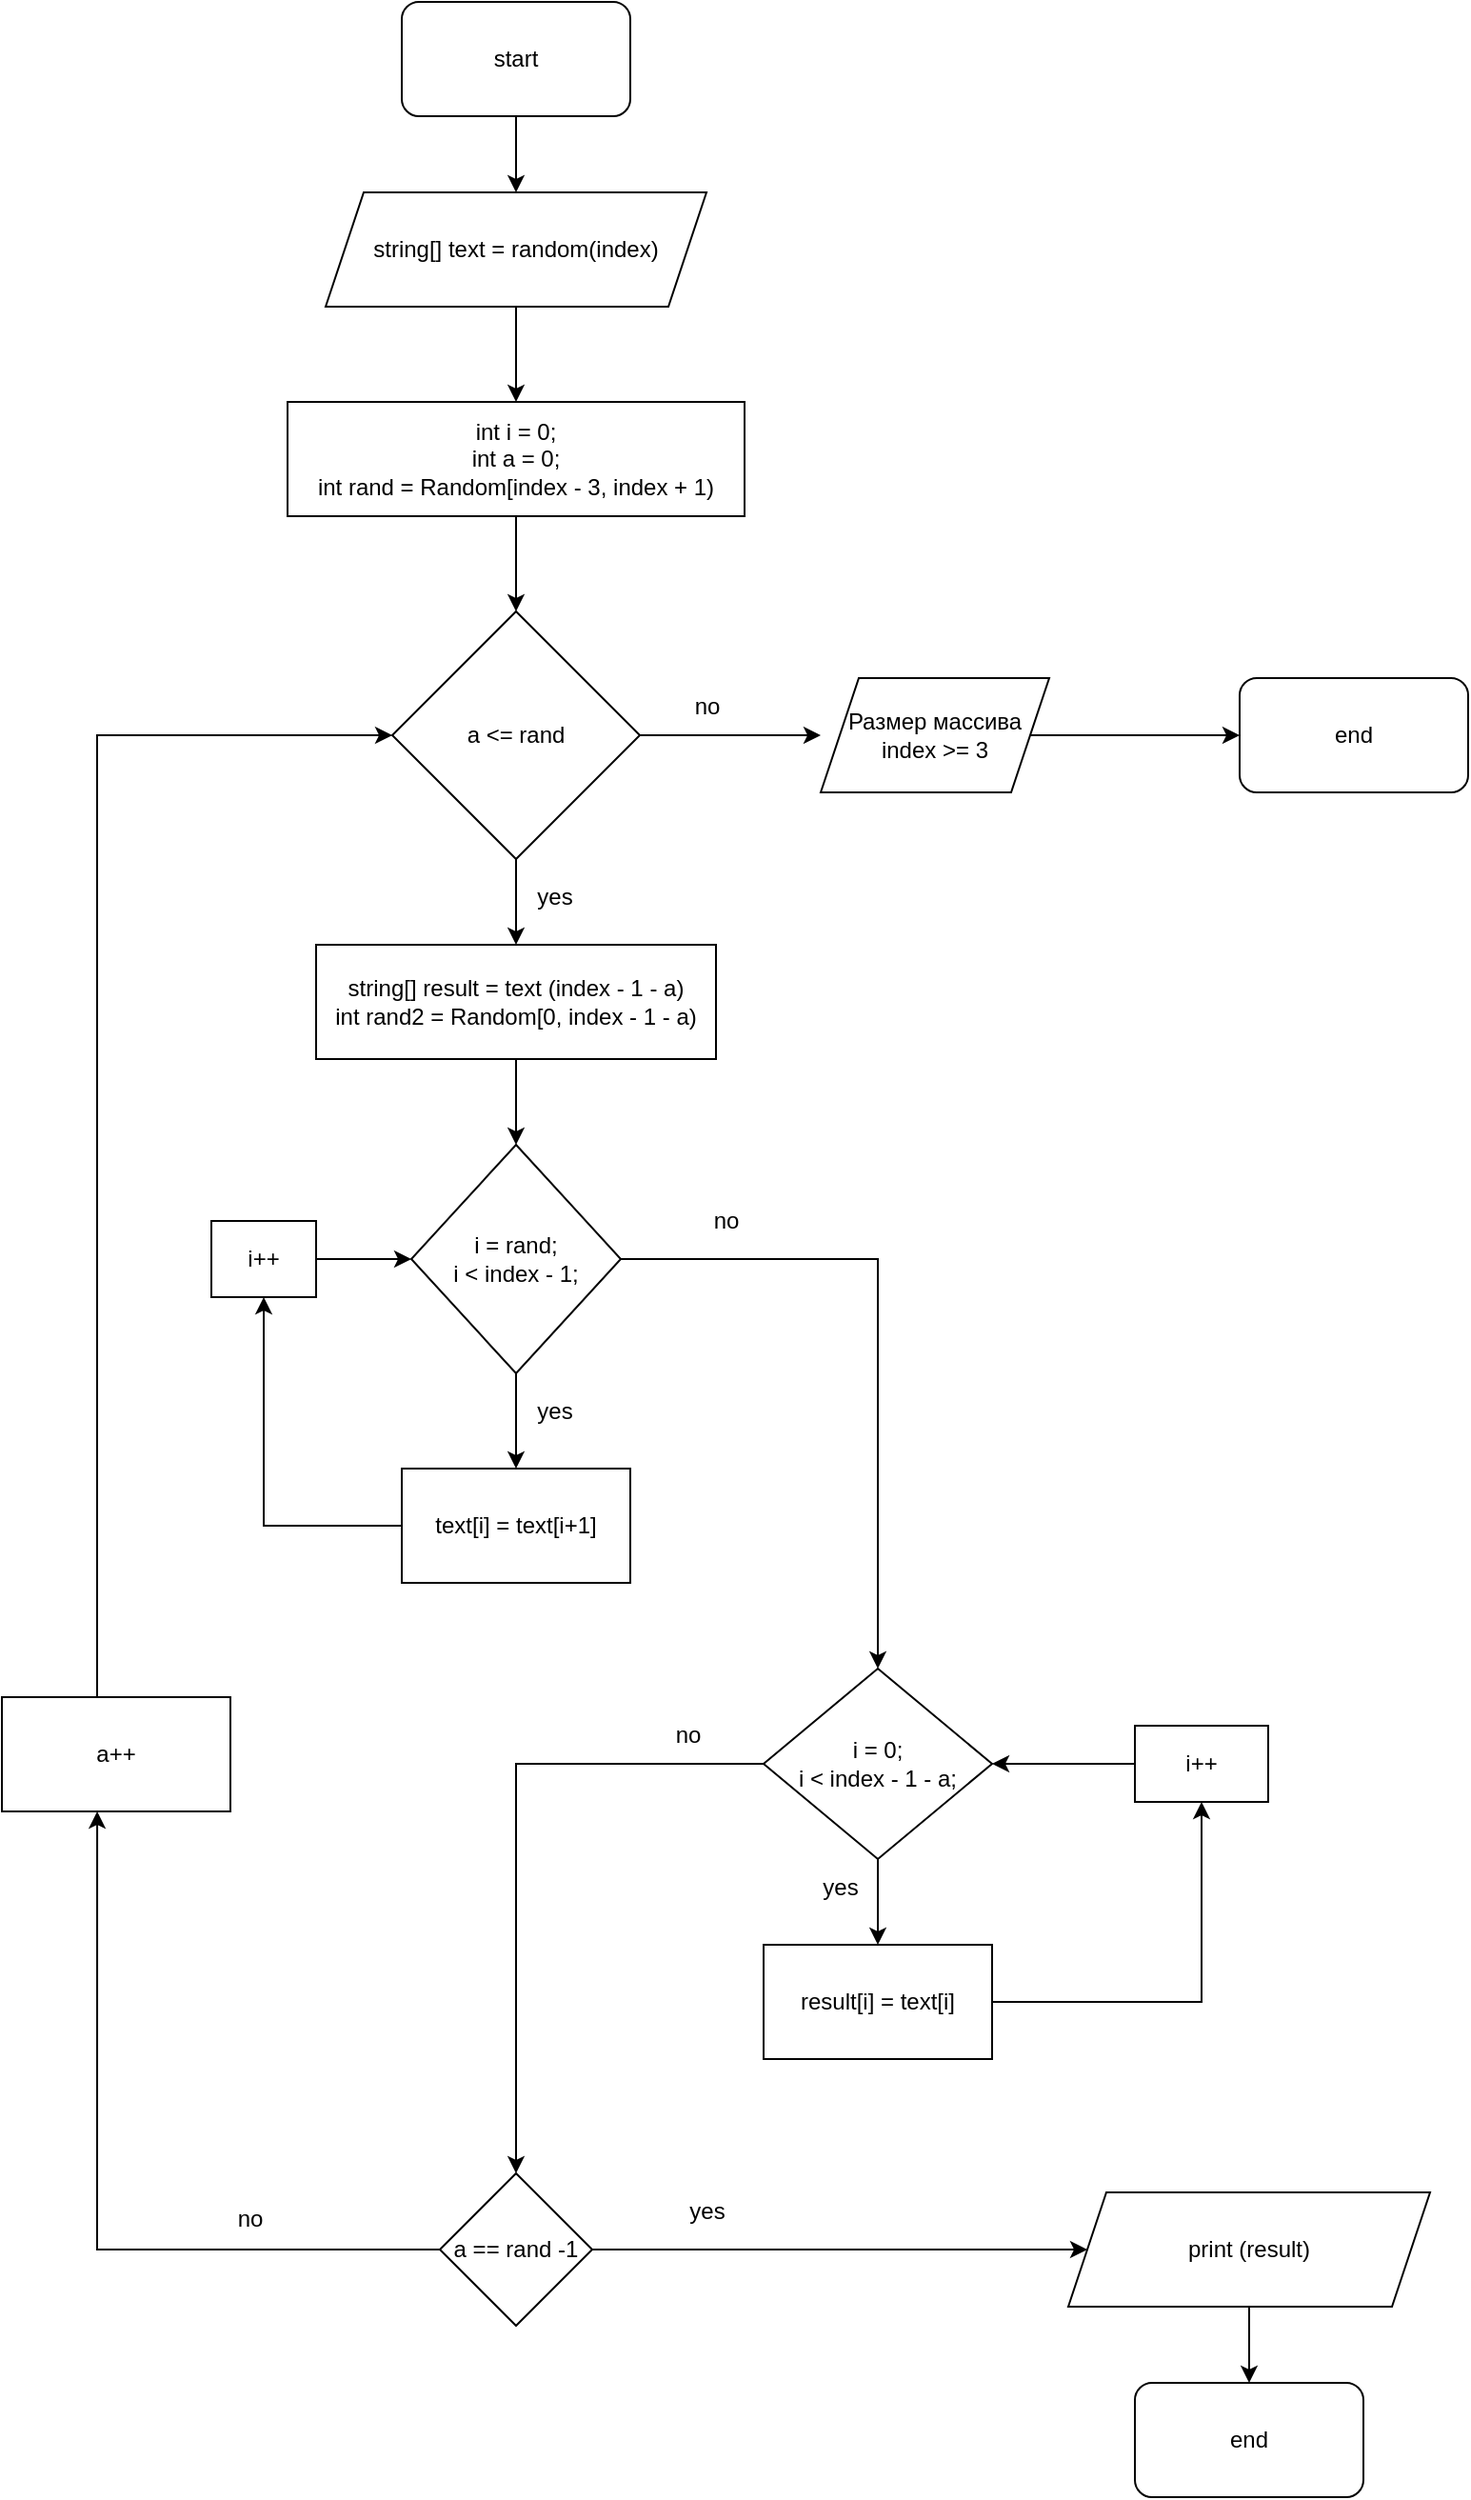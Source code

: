 <mxfile version="20.6.2" type="device"><diagram id="C5RBs43oDa-KdzZeNtuy" name="Page-1"><mxGraphModel dx="1038" dy="1796" grid="1" gridSize="10" guides="1" tooltips="1" connect="1" arrows="1" fold="1" page="1" pageScale="1" pageWidth="827" pageHeight="1169" math="0" shadow="0"><root><mxCell id="WIyWlLk6GJQsqaUBKTNV-0"/><mxCell id="WIyWlLk6GJQsqaUBKTNV-1" parent="WIyWlLk6GJQsqaUBKTNV-0"/><mxCell id="HmZwVIkGSu6WYjxL9zUu-18" style="edgeStyle=orthogonalEdgeStyle;rounded=0;orthogonalLoop=1;jettySize=auto;html=1;entryX=0.5;entryY=0;entryDx=0;entryDy=0;" edge="1" parent="WIyWlLk6GJQsqaUBKTNV-1" source="HmZwVIkGSu6WYjxL9zUu-0" target="HmZwVIkGSu6WYjxL9zUu-14"><mxGeometry relative="1" as="geometry"/></mxCell><mxCell id="HmZwVIkGSu6WYjxL9zUu-0" value="string[] text = random(index)" style="shape=parallelogram;perimeter=parallelogramPerimeter;whiteSpace=wrap;html=1;fixedSize=1;" vertex="1" parent="WIyWlLk6GJQsqaUBKTNV-1"><mxGeometry x="200" y="90" width="200" height="60" as="geometry"/></mxCell><mxCell id="HmZwVIkGSu6WYjxL9zUu-20" style="edgeStyle=orthogonalEdgeStyle;rounded=0;orthogonalLoop=1;jettySize=auto;html=1;entryX=0.5;entryY=0;entryDx=0;entryDy=0;" edge="1" parent="WIyWlLk6GJQsqaUBKTNV-1" source="HmZwVIkGSu6WYjxL9zUu-2" target="HmZwVIkGSu6WYjxL9zUu-13"><mxGeometry relative="1" as="geometry"/></mxCell><mxCell id="HmZwVIkGSu6WYjxL9zUu-50" style="edgeStyle=orthogonalEdgeStyle;rounded=0;orthogonalLoop=1;jettySize=auto;html=1;entryX=0;entryY=0.5;entryDx=0;entryDy=0;" edge="1" parent="WIyWlLk6GJQsqaUBKTNV-1" source="HmZwVIkGSu6WYjxL9zUu-2"><mxGeometry relative="1" as="geometry"><mxPoint x="460" y="375" as="targetPoint"/></mxGeometry></mxCell><mxCell id="HmZwVIkGSu6WYjxL9zUu-2" value="a &amp;lt;= rand" style="rhombus;whiteSpace=wrap;html=1;" vertex="1" parent="WIyWlLk6GJQsqaUBKTNV-1"><mxGeometry x="235" y="310" width="130" height="130" as="geometry"/></mxCell><mxCell id="HmZwVIkGSu6WYjxL9zUu-36" style="edgeStyle=orthogonalEdgeStyle;rounded=0;orthogonalLoop=1;jettySize=auto;html=1;entryX=0.5;entryY=0;entryDx=0;entryDy=0;" edge="1" parent="WIyWlLk6GJQsqaUBKTNV-1" source="HmZwVIkGSu6WYjxL9zUu-3" target="HmZwVIkGSu6WYjxL9zUu-35"><mxGeometry relative="1" as="geometry"/></mxCell><mxCell id="HmZwVIkGSu6WYjxL9zUu-3" value="print (result)" style="shape=parallelogram;perimeter=parallelogramPerimeter;whiteSpace=wrap;html=1;fixedSize=1;" vertex="1" parent="WIyWlLk6GJQsqaUBKTNV-1"><mxGeometry x="590" y="1140" width="190" height="60" as="geometry"/></mxCell><mxCell id="HmZwVIkGSu6WYjxL9zUu-28" style="edgeStyle=orthogonalEdgeStyle;rounded=0;orthogonalLoop=1;jettySize=auto;html=1;entryX=0.5;entryY=0;entryDx=0;entryDy=0;" edge="1" parent="WIyWlLk6GJQsqaUBKTNV-1" source="HmZwVIkGSu6WYjxL9zUu-5" target="HmZwVIkGSu6WYjxL9zUu-12"><mxGeometry relative="1" as="geometry"/></mxCell><mxCell id="HmZwVIkGSu6WYjxL9zUu-41" style="edgeStyle=orthogonalEdgeStyle;rounded=0;orthogonalLoop=1;jettySize=auto;html=1;entryX=0.5;entryY=0;entryDx=0;entryDy=0;" edge="1" parent="WIyWlLk6GJQsqaUBKTNV-1" source="HmZwVIkGSu6WYjxL9zUu-5" target="HmZwVIkGSu6WYjxL9zUu-7"><mxGeometry relative="1" as="geometry"/></mxCell><mxCell id="HmZwVIkGSu6WYjxL9zUu-5" value="i = rand;&lt;br&gt;i &amp;lt; index - 1;" style="rhombus;whiteSpace=wrap;html=1;" vertex="1" parent="WIyWlLk6GJQsqaUBKTNV-1"><mxGeometry x="245" y="590" width="110" height="120" as="geometry"/></mxCell><mxCell id="HmZwVIkGSu6WYjxL9zUu-26" style="edgeStyle=orthogonalEdgeStyle;rounded=0;orthogonalLoop=1;jettySize=auto;html=1;entryX=0.5;entryY=0;entryDx=0;entryDy=0;" edge="1" parent="WIyWlLk6GJQsqaUBKTNV-1" source="HmZwVIkGSu6WYjxL9zUu-7" target="HmZwVIkGSu6WYjxL9zUu-11"><mxGeometry relative="1" as="geometry"/></mxCell><mxCell id="HmZwVIkGSu6WYjxL9zUu-7" value="i = 0;&lt;br&gt;i &amp;lt; index - 1 - a;" style="rhombus;whiteSpace=wrap;html=1;" vertex="1" parent="WIyWlLk6GJQsqaUBKTNV-1"><mxGeometry x="430" y="865" width="120" height="100" as="geometry"/></mxCell><mxCell id="HmZwVIkGSu6WYjxL9zUu-23" style="edgeStyle=orthogonalEdgeStyle;rounded=0;orthogonalLoop=1;jettySize=auto;html=1;entryX=0.417;entryY=1;entryDx=0;entryDy=0;entryPerimeter=0;" edge="1" parent="WIyWlLk6GJQsqaUBKTNV-1" source="HmZwVIkGSu6WYjxL9zUu-10" target="HmZwVIkGSu6WYjxL9zUu-21"><mxGeometry relative="1" as="geometry"/></mxCell><mxCell id="HmZwVIkGSu6WYjxL9zUu-34" style="edgeStyle=orthogonalEdgeStyle;rounded=0;orthogonalLoop=1;jettySize=auto;html=1;entryX=0;entryY=0.5;entryDx=0;entryDy=0;" edge="1" parent="WIyWlLk6GJQsqaUBKTNV-1" source="HmZwVIkGSu6WYjxL9zUu-10" target="HmZwVIkGSu6WYjxL9zUu-3"><mxGeometry relative="1" as="geometry"/></mxCell><mxCell id="HmZwVIkGSu6WYjxL9zUu-10" value="a == rand -1" style="rhombus;whiteSpace=wrap;html=1;" vertex="1" parent="WIyWlLk6GJQsqaUBKTNV-1"><mxGeometry x="260" y="1130" width="80" height="80" as="geometry"/></mxCell><mxCell id="HmZwVIkGSu6WYjxL9zUu-25" style="edgeStyle=orthogonalEdgeStyle;rounded=0;orthogonalLoop=1;jettySize=auto;html=1;entryX=0.5;entryY=0;entryDx=0;entryDy=0;exitX=0;exitY=0.5;exitDx=0;exitDy=0;" edge="1" parent="WIyWlLk6GJQsqaUBKTNV-1" source="HmZwVIkGSu6WYjxL9zUu-7" target="HmZwVIkGSu6WYjxL9zUu-10"><mxGeometry relative="1" as="geometry"/></mxCell><mxCell id="HmZwVIkGSu6WYjxL9zUu-45" style="edgeStyle=orthogonalEdgeStyle;rounded=0;orthogonalLoop=1;jettySize=auto;html=1;entryX=0.5;entryY=1;entryDx=0;entryDy=0;" edge="1" parent="WIyWlLk6GJQsqaUBKTNV-1" source="HmZwVIkGSu6WYjxL9zUu-11" target="HmZwVIkGSu6WYjxL9zUu-43"><mxGeometry relative="1" as="geometry"><mxPoint x="660" y="970" as="targetPoint"/></mxGeometry></mxCell><mxCell id="HmZwVIkGSu6WYjxL9zUu-11" value="result[i] = text[i]" style="rounded=0;whiteSpace=wrap;html=1;" vertex="1" parent="WIyWlLk6GJQsqaUBKTNV-1"><mxGeometry x="430" y="1010" width="120" height="60" as="geometry"/></mxCell><mxCell id="HmZwVIkGSu6WYjxL9zUu-39" style="edgeStyle=orthogonalEdgeStyle;rounded=0;orthogonalLoop=1;jettySize=auto;html=1;entryX=0.5;entryY=1;entryDx=0;entryDy=0;" edge="1" parent="WIyWlLk6GJQsqaUBKTNV-1" source="HmZwVIkGSu6WYjxL9zUu-12" target="HmZwVIkGSu6WYjxL9zUu-38"><mxGeometry relative="1" as="geometry"/></mxCell><mxCell id="HmZwVIkGSu6WYjxL9zUu-12" value="text[i] = text[i+1]" style="rounded=0;whiteSpace=wrap;html=1;" vertex="1" parent="WIyWlLk6GJQsqaUBKTNV-1"><mxGeometry x="240" y="760" width="120" height="60" as="geometry"/></mxCell><mxCell id="HmZwVIkGSu6WYjxL9zUu-29" style="edgeStyle=orthogonalEdgeStyle;rounded=0;orthogonalLoop=1;jettySize=auto;html=1;entryX=0.5;entryY=0;entryDx=0;entryDy=0;" edge="1" parent="WIyWlLk6GJQsqaUBKTNV-1" source="HmZwVIkGSu6WYjxL9zUu-13" target="HmZwVIkGSu6WYjxL9zUu-5"><mxGeometry relative="1" as="geometry"/></mxCell><mxCell id="HmZwVIkGSu6WYjxL9zUu-13" value="string[] result = text (index - 1 - a)&lt;br&gt;int rand2 = Random[0, index - 1 - a)" style="rounded=0;whiteSpace=wrap;html=1;" vertex="1" parent="WIyWlLk6GJQsqaUBKTNV-1"><mxGeometry x="195" y="485" width="210" height="60" as="geometry"/></mxCell><mxCell id="HmZwVIkGSu6WYjxL9zUu-19" style="edgeStyle=orthogonalEdgeStyle;rounded=0;orthogonalLoop=1;jettySize=auto;html=1;entryX=0.5;entryY=0;entryDx=0;entryDy=0;" edge="1" parent="WIyWlLk6GJQsqaUBKTNV-1" source="HmZwVIkGSu6WYjxL9zUu-14" target="HmZwVIkGSu6WYjxL9zUu-2"><mxGeometry relative="1" as="geometry"/></mxCell><mxCell id="HmZwVIkGSu6WYjxL9zUu-14" value="int i = 0;&lt;br&gt;int a = 0;&lt;br&gt;int rand = Random[index - 3, index + 1)" style="rounded=0;whiteSpace=wrap;html=1;" vertex="1" parent="WIyWlLk6GJQsqaUBKTNV-1"><mxGeometry x="180" y="200" width="240" height="60" as="geometry"/></mxCell><mxCell id="HmZwVIkGSu6WYjxL9zUu-17" style="edgeStyle=orthogonalEdgeStyle;rounded=0;orthogonalLoop=1;jettySize=auto;html=1;" edge="1" parent="WIyWlLk6GJQsqaUBKTNV-1" source="HmZwVIkGSu6WYjxL9zUu-15" target="HmZwVIkGSu6WYjxL9zUu-0"><mxGeometry relative="1" as="geometry"/></mxCell><mxCell id="HmZwVIkGSu6WYjxL9zUu-15" value="start" style="rounded=1;whiteSpace=wrap;html=1;" vertex="1" parent="WIyWlLk6GJQsqaUBKTNV-1"><mxGeometry x="240" y="-10" width="120" height="60" as="geometry"/></mxCell><mxCell id="HmZwVIkGSu6WYjxL9zUu-22" style="edgeStyle=orthogonalEdgeStyle;rounded=0;orthogonalLoop=1;jettySize=auto;html=1;entryX=0;entryY=0.5;entryDx=0;entryDy=0;" edge="1" parent="WIyWlLk6GJQsqaUBKTNV-1" source="HmZwVIkGSu6WYjxL9zUu-21" target="HmZwVIkGSu6WYjxL9zUu-2"><mxGeometry relative="1" as="geometry"><Array as="points"><mxPoint x="80" y="375"/></Array></mxGeometry></mxCell><mxCell id="HmZwVIkGSu6WYjxL9zUu-21" value="a++" style="rounded=0;whiteSpace=wrap;html=1;" vertex="1" parent="WIyWlLk6GJQsqaUBKTNV-1"><mxGeometry x="30" y="880" width="120" height="60" as="geometry"/></mxCell><mxCell id="HmZwVIkGSu6WYjxL9zUu-24" value="no" style="text;html=1;align=center;verticalAlign=middle;resizable=0;points=[];autosize=1;strokeColor=none;fillColor=none;" vertex="1" parent="WIyWlLk6GJQsqaUBKTNV-1"><mxGeometry x="140" y="1139" width="40" height="30" as="geometry"/></mxCell><mxCell id="HmZwVIkGSu6WYjxL9zUu-30" value="yes" style="text;html=1;align=center;verticalAlign=middle;resizable=0;points=[];autosize=1;strokeColor=none;fillColor=none;" vertex="1" parent="WIyWlLk6GJQsqaUBKTNV-1"><mxGeometry x="300" y="445" width="40" height="30" as="geometry"/></mxCell><mxCell id="HmZwVIkGSu6WYjxL9zUu-31" value="yes" style="text;html=1;align=center;verticalAlign=middle;resizable=0;points=[];autosize=1;strokeColor=none;fillColor=none;" vertex="1" parent="WIyWlLk6GJQsqaUBKTNV-1"><mxGeometry x="300" y="715" width="40" height="30" as="geometry"/></mxCell><mxCell id="HmZwVIkGSu6WYjxL9zUu-33" value="yes" style="text;html=1;align=center;verticalAlign=middle;resizable=0;points=[];autosize=1;strokeColor=none;fillColor=none;" vertex="1" parent="WIyWlLk6GJQsqaUBKTNV-1"><mxGeometry x="380" y="1135" width="40" height="30" as="geometry"/></mxCell><mxCell id="HmZwVIkGSu6WYjxL9zUu-35" value="end" style="rounded=1;whiteSpace=wrap;html=1;" vertex="1" parent="WIyWlLk6GJQsqaUBKTNV-1"><mxGeometry x="625" y="1240" width="120" height="60" as="geometry"/></mxCell><mxCell id="HmZwVIkGSu6WYjxL9zUu-40" style="edgeStyle=orthogonalEdgeStyle;rounded=0;orthogonalLoop=1;jettySize=auto;html=1;exitX=1;exitY=0.5;exitDx=0;exitDy=0;entryX=0;entryY=0.5;entryDx=0;entryDy=0;" edge="1" parent="WIyWlLk6GJQsqaUBKTNV-1" source="HmZwVIkGSu6WYjxL9zUu-38" target="HmZwVIkGSu6WYjxL9zUu-5"><mxGeometry relative="1" as="geometry"/></mxCell><mxCell id="HmZwVIkGSu6WYjxL9zUu-38" value="i++" style="rounded=0;whiteSpace=wrap;html=1;" vertex="1" parent="WIyWlLk6GJQsqaUBKTNV-1"><mxGeometry x="140" y="630" width="55" height="40" as="geometry"/></mxCell><mxCell id="HmZwVIkGSu6WYjxL9zUu-42" value="no" style="text;html=1;align=center;verticalAlign=middle;resizable=0;points=[];autosize=1;strokeColor=none;fillColor=none;" vertex="1" parent="WIyWlLk6GJQsqaUBKTNV-1"><mxGeometry x="390" y="615" width="40" height="30" as="geometry"/></mxCell><mxCell id="HmZwVIkGSu6WYjxL9zUu-46" style="edgeStyle=orthogonalEdgeStyle;rounded=0;orthogonalLoop=1;jettySize=auto;html=1;entryX=1;entryY=0.5;entryDx=0;entryDy=0;" edge="1" parent="WIyWlLk6GJQsqaUBKTNV-1" source="HmZwVIkGSu6WYjxL9zUu-43" target="HmZwVIkGSu6WYjxL9zUu-7"><mxGeometry relative="1" as="geometry"/></mxCell><mxCell id="HmZwVIkGSu6WYjxL9zUu-43" value="i++" style="rounded=0;whiteSpace=wrap;html=1;" vertex="1" parent="WIyWlLk6GJQsqaUBKTNV-1"><mxGeometry x="625" y="895" width="70" height="40" as="geometry"/></mxCell><mxCell id="HmZwVIkGSu6WYjxL9zUu-47" value="yes" style="text;html=1;align=center;verticalAlign=middle;resizable=0;points=[];autosize=1;strokeColor=none;fillColor=none;" vertex="1" parent="WIyWlLk6GJQsqaUBKTNV-1"><mxGeometry x="450" y="965" width="40" height="30" as="geometry"/></mxCell><mxCell id="HmZwVIkGSu6WYjxL9zUu-48" value="no" style="text;html=1;align=center;verticalAlign=middle;resizable=0;points=[];autosize=1;strokeColor=none;fillColor=none;" vertex="1" parent="WIyWlLk6GJQsqaUBKTNV-1"><mxGeometry x="370" y="885" width="40" height="30" as="geometry"/></mxCell><mxCell id="HmZwVIkGSu6WYjxL9zUu-51" value="no" style="text;html=1;align=center;verticalAlign=middle;resizable=0;points=[];autosize=1;strokeColor=none;fillColor=none;" vertex="1" parent="WIyWlLk6GJQsqaUBKTNV-1"><mxGeometry x="380" y="345" width="40" height="30" as="geometry"/></mxCell><mxCell id="HmZwVIkGSu6WYjxL9zUu-52" value="end" style="rounded=1;whiteSpace=wrap;html=1;" vertex="1" parent="WIyWlLk6GJQsqaUBKTNV-1"><mxGeometry x="680" y="345" width="120" height="60" as="geometry"/></mxCell><mxCell id="HmZwVIkGSu6WYjxL9zUu-55" style="edgeStyle=orthogonalEdgeStyle;rounded=0;orthogonalLoop=1;jettySize=auto;html=1;entryX=0;entryY=0.5;entryDx=0;entryDy=0;" edge="1" parent="WIyWlLk6GJQsqaUBKTNV-1" source="HmZwVIkGSu6WYjxL9zUu-54" target="HmZwVIkGSu6WYjxL9zUu-52"><mxGeometry relative="1" as="geometry"/></mxCell><mxCell id="HmZwVIkGSu6WYjxL9zUu-54" value="Размер массива index &amp;gt;= 3" style="shape=parallelogram;perimeter=parallelogramPerimeter;whiteSpace=wrap;html=1;fixedSize=1;" vertex="1" parent="WIyWlLk6GJQsqaUBKTNV-1"><mxGeometry x="460" y="345" width="120" height="60" as="geometry"/></mxCell></root></mxGraphModel></diagram></mxfile>